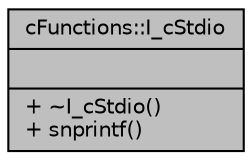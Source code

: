 digraph "cFunctions::I_cStdio"
{
 // INTERACTIVE_SVG=YES
 // LATEX_PDF_SIZE
  edge [fontname="Helvetica",fontsize="10",labelfontname="Helvetica",labelfontsize="10"];
  node [fontname="Helvetica",fontsize="10",shape=record];
  Node2 [label="{cFunctions::I_cStdio\n||+ ~I_cStdio()\l+ snprintf()\l}",height=0.2,width=0.4,color="black", fillcolor="grey75", style="filled", fontcolor="black",tooltip=" "];
}
